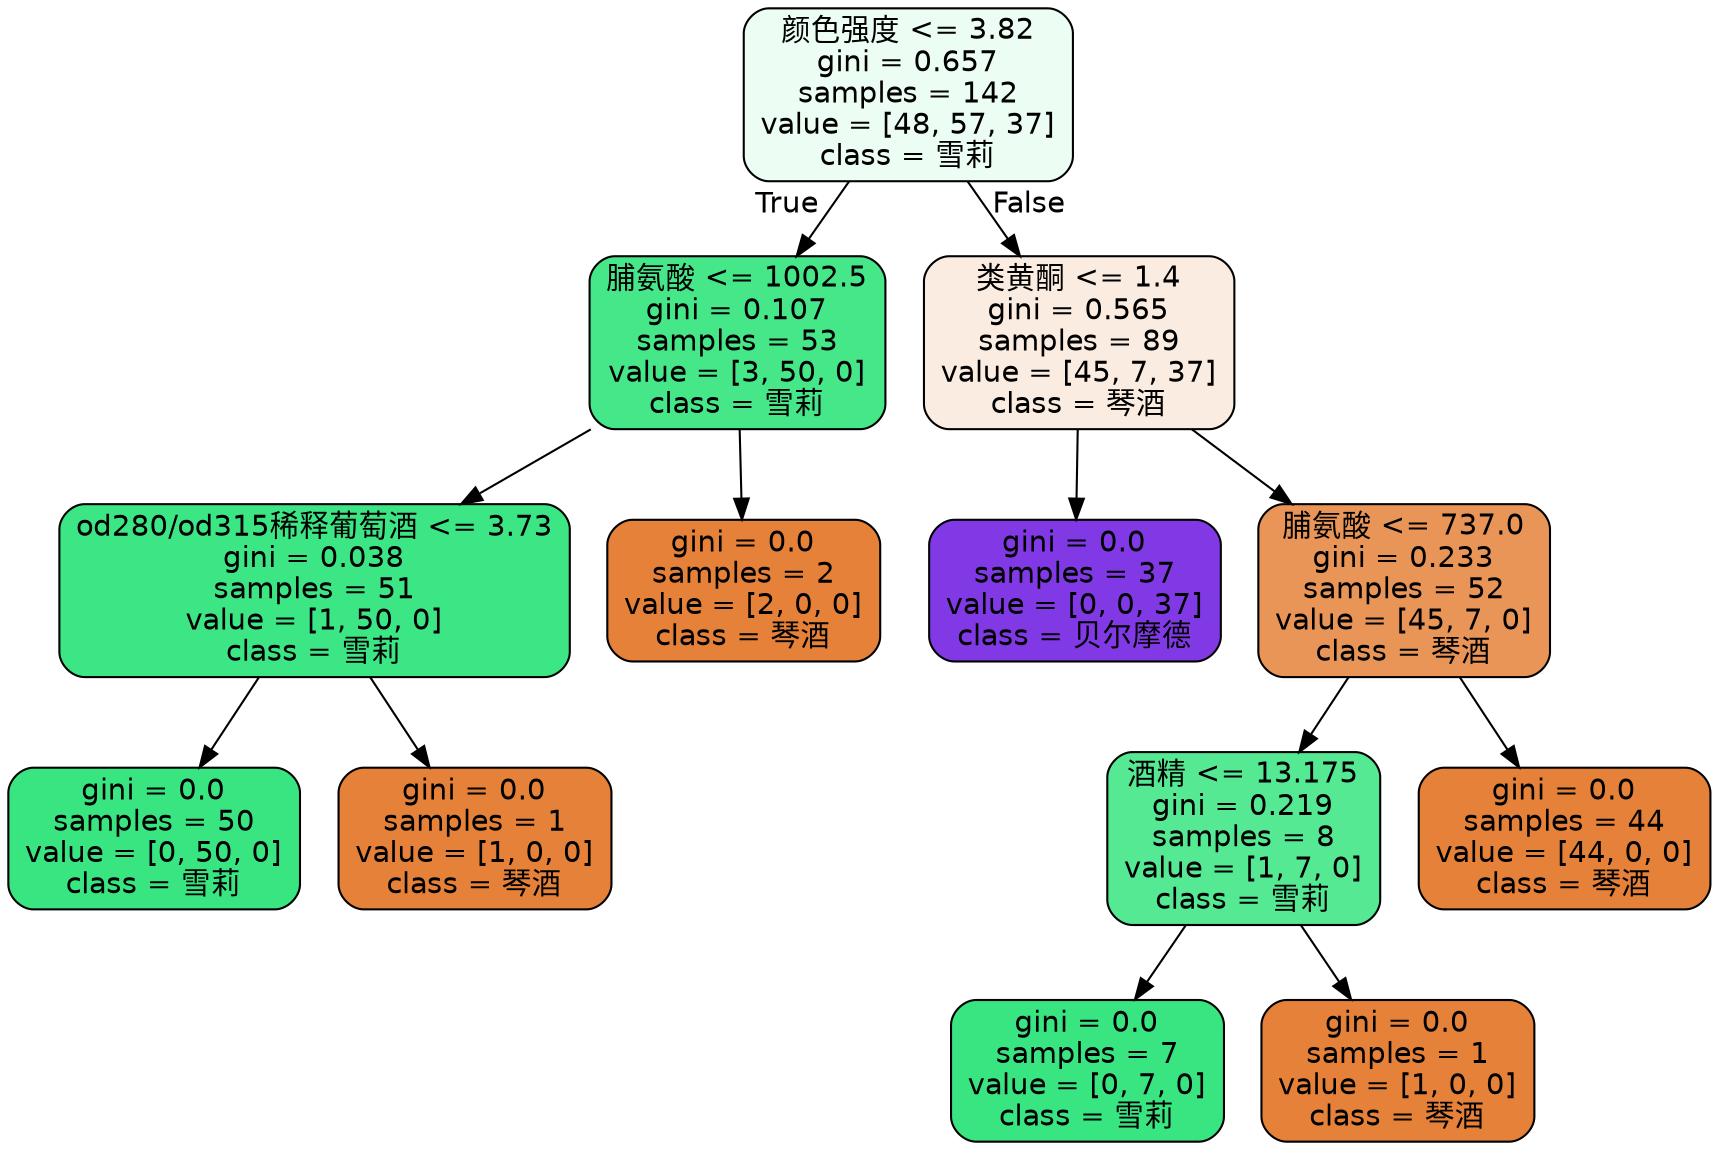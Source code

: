 digraph Tree {
node [shape=box, style="filled, rounded", color="black", fontname=helvetica] ;
edge [fontname=helvetica] ;
0 [label="颜色强度 <= 3.82\ngini = 0.657\nsamples = 142\nvalue = [48, 57, 37]\nclass = 雪莉", fillcolor="#ecfdf3"] ;
1 [label="脯氨酸 <= 1002.5\ngini = 0.107\nsamples = 53\nvalue = [3, 50, 0]\nclass = 雪莉", fillcolor="#45e789"] ;
0 -> 1 [labeldistance=2.5, labelangle=45, headlabel="True"] ;
2 [label="od280/od315稀释葡萄酒 <= 3.73\ngini = 0.038\nsamples = 51\nvalue = [1, 50, 0]\nclass = 雪莉", fillcolor="#3de684"] ;
1 -> 2 ;
3 [label="gini = 0.0\nsamples = 50\nvalue = [0, 50, 0]\nclass = 雪莉", fillcolor="#39e581"] ;
2 -> 3 ;
4 [label="gini = 0.0\nsamples = 1\nvalue = [1, 0, 0]\nclass = 琴酒", fillcolor="#e58139"] ;
2 -> 4 ;
5 [label="gini = 0.0\nsamples = 2\nvalue = [2, 0, 0]\nclass = 琴酒", fillcolor="#e58139"] ;
1 -> 5 ;
6 [label="类黄酮 <= 1.4\ngini = 0.565\nsamples = 89\nvalue = [45, 7, 37]\nclass = 琴酒", fillcolor="#fbece1"] ;
0 -> 6 [labeldistance=2.5, labelangle=-45, headlabel="False"] ;
7 [label="gini = 0.0\nsamples = 37\nvalue = [0, 0, 37]\nclass = 贝尔摩德", fillcolor="#8139e5"] ;
6 -> 7 ;
8 [label="脯氨酸 <= 737.0\ngini = 0.233\nsamples = 52\nvalue = [45, 7, 0]\nclass = 琴酒", fillcolor="#e99558"] ;
6 -> 8 ;
9 [label="酒精 <= 13.175\ngini = 0.219\nsamples = 8\nvalue = [1, 7, 0]\nclass = 雪莉", fillcolor="#55e993"] ;
8 -> 9 ;
10 [label="gini = 0.0\nsamples = 7\nvalue = [0, 7, 0]\nclass = 雪莉", fillcolor="#39e581"] ;
9 -> 10 ;
11 [label="gini = 0.0\nsamples = 1\nvalue = [1, 0, 0]\nclass = 琴酒", fillcolor="#e58139"] ;
9 -> 11 ;
12 [label="gini = 0.0\nsamples = 44\nvalue = [44, 0, 0]\nclass = 琴酒", fillcolor="#e58139"] ;
8 -> 12 ;
}